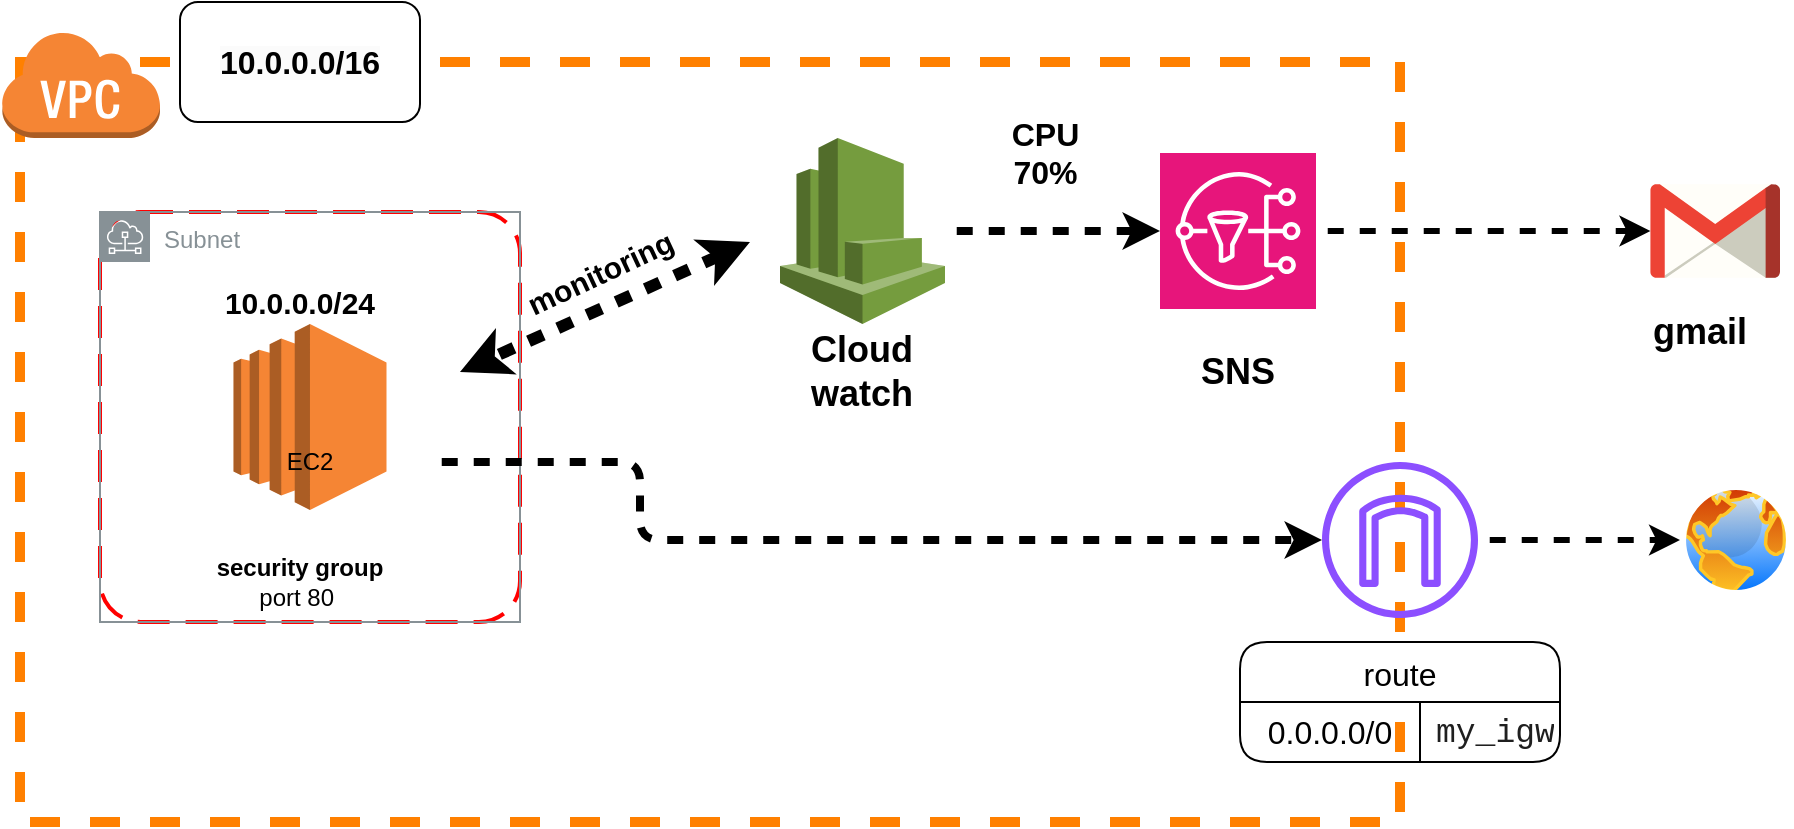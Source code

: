 <mxfile version="22.1.15" type="device">
  <diagram name="Page-1" id="UkQz-K3-Ng5MJIFt3Bnw">
    <mxGraphModel dx="1221" dy="633" grid="1" gridSize="10" guides="1" tooltips="1" connect="1" arrows="1" fold="1" page="1" pageScale="1" pageWidth="850" pageHeight="1100" math="0" shadow="0">
      <root>
        <mxCell id="0" />
        <mxCell id="1" parent="0" />
        <mxCell id="DBelFD7_ssL32Xt0eP05-1" value="VPC" style="points=[[0,0],[0.25,0],[0.5,0],[0.75,0],[1,0],[1,0.25],[1,0.5],[1,0.75],[1,1],[0.75,1],[0.5,1],[0.25,1],[0,1],[0,0.75],[0,0.5],[0,0.25]];outlineConnect=0;gradientColor=none;html=1;whiteSpace=wrap;fontSize=12;fontStyle=0;container=1;pointerEvents=0;collapsible=0;recursiveResize=0;shape=mxgraph.aws4.group;grIcon=mxgraph.aws4.group_vpc2;strokeColor=#FF8000;fillColor=none;verticalAlign=top;align=left;spacingLeft=30;fontColor=#AAB7B8;dashed=1;rounded=1;strokeWidth=5;" vertex="1" parent="1">
          <mxGeometry x="60" y="650" width="690" height="380" as="geometry" />
        </mxCell>
        <mxCell id="DBelFD7_ssL32Xt0eP05-8" value="" style="rounded=1;arcSize=10;dashed=1;strokeColor=#ff0000;fillColor=none;gradientColor=none;dashPattern=8 4;strokeWidth=2;" vertex="1" parent="DBelFD7_ssL32Xt0eP05-1">
          <mxGeometry x="40" y="75" width="210" height="205" as="geometry" />
        </mxCell>
        <mxCell id="DBelFD7_ssL32Xt0eP05-6" value="Subnet" style="outlineConnect=0;gradientColor=none;html=1;whiteSpace=wrap;fontSize=12;fontStyle=0;shape=mxgraph.aws4.group;grIcon=mxgraph.aws4.group_subnet;strokeColor=#879196;fillColor=none;verticalAlign=top;align=left;spacingLeft=30;fontColor=#879196;dashed=0;rounded=1;" vertex="1" parent="DBelFD7_ssL32Xt0eP05-1">
          <mxGeometry x="40" y="75" width="210" height="205" as="geometry" />
        </mxCell>
        <mxCell id="DBelFD7_ssL32Xt0eP05-7" value="" style="outlineConnect=0;dashed=0;verticalLabelPosition=bottom;verticalAlign=top;align=center;html=1;shape=mxgraph.aws3.ec2;fillColor=#F58534;gradientColor=none;rounded=1;" vertex="1" parent="DBelFD7_ssL32Xt0eP05-1">
          <mxGeometry x="106.75" y="131" width="76.5" height="93" as="geometry" />
        </mxCell>
        <mxCell id="DBelFD7_ssL32Xt0eP05-9" value="EC2" style="rounded=1;whiteSpace=wrap;html=1;gradientColor=none;fillColor=none;strokeColor=none;" vertex="1" parent="DBelFD7_ssL32Xt0eP05-1">
          <mxGeometry x="85" y="170" width="120" height="60" as="geometry" />
        </mxCell>
        <mxCell id="DBelFD7_ssL32Xt0eP05-11" value="&lt;font style=&quot;font-size: 15px;&quot;&gt;&lt;b&gt;10.0.0.0/24&lt;br&gt;&lt;/b&gt;&lt;/font&gt;" style="rounded=1;whiteSpace=wrap;html=1;gradientColor=none;fillColor=none;strokeColor=none;" vertex="1" parent="DBelFD7_ssL32Xt0eP05-1">
          <mxGeometry x="80" y="90" width="120" height="60" as="geometry" />
        </mxCell>
        <mxCell id="DBelFD7_ssL32Xt0eP05-12" value="&lt;font style=&quot;&quot;&gt;&lt;b&gt;security group&lt;br&gt;&lt;/b&gt;port 80&amp;nbsp;&lt;br&gt;&lt;/font&gt;" style="rounded=1;whiteSpace=wrap;html=1;gradientColor=none;fillColor=none;strokeColor=none;arcSize=0;" vertex="1" parent="DBelFD7_ssL32Xt0eP05-1">
          <mxGeometry x="80" y="230" width="120" height="60" as="geometry" />
        </mxCell>
        <mxCell id="DBelFD7_ssL32Xt0eP05-43" style="edgeStyle=orthogonalEdgeStyle;rounded=1;orthogonalLoop=1;jettySize=auto;html=1;strokeWidth=4;flowAnimation=1;" edge="1" parent="DBelFD7_ssL32Xt0eP05-1" source="DBelFD7_ssL32Xt0eP05-28" target="DBelFD7_ssL32Xt0eP05-29">
          <mxGeometry relative="1" as="geometry" />
        </mxCell>
        <mxCell id="DBelFD7_ssL32Xt0eP05-28" value="" style="outlineConnect=0;dashed=0;verticalLabelPosition=bottom;verticalAlign=top;align=center;html=1;shape=mxgraph.aws3.cloudwatch;fillColor=#759C3E;gradientColor=none;rounded=1;" vertex="1" parent="DBelFD7_ssL32Xt0eP05-1">
          <mxGeometry x="380" y="38" width="82.5" height="93" as="geometry" />
        </mxCell>
        <mxCell id="DBelFD7_ssL32Xt0eP05-29" value="" style="points=[[0,0,0],[0.25,0,0],[0.5,0,0],[0.75,0,0],[1,0,0],[0,1,0],[0.25,1,0],[0.5,1,0],[0.75,1,0],[1,1,0],[0,0.25,0],[0,0.5,0],[0,0.75,0],[1,0.25,0],[1,0.5,0],[1,0.75,0]];outlineConnect=0;fontColor=#232F3E;fillColor=#E7157B;strokeColor=#ffffff;dashed=0;verticalLabelPosition=bottom;verticalAlign=top;align=center;html=1;fontSize=12;fontStyle=0;aspect=fixed;shape=mxgraph.aws4.resourceIcon;resIcon=mxgraph.aws4.sns;rounded=1;" vertex="1" parent="DBelFD7_ssL32Xt0eP05-1">
          <mxGeometry x="570" y="45.5" width="78" height="78" as="geometry" />
        </mxCell>
        <mxCell id="DBelFD7_ssL32Xt0eP05-41" value="" style="endArrow=classic;startArrow=classic;html=1;rounded=1;exitX=1;exitY=0.25;exitDx=0;exitDy=0;strokeWidth=6;flowAnimation=1;" edge="1" parent="DBelFD7_ssL32Xt0eP05-1">
          <mxGeometry width="50" height="50" relative="1" as="geometry">
            <mxPoint x="220" y="155" as="sourcePoint" />
            <mxPoint x="365" y="90" as="targetPoint" />
          </mxGeometry>
        </mxCell>
        <mxCell id="DBelFD7_ssL32Xt0eP05-45" value="&lt;font style=&quot;font-size: 18px;&quot;&gt;&lt;b&gt;SNS&lt;/b&gt;&lt;/font&gt;" style="text;html=1;strokeColor=none;fillColor=none;align=center;verticalAlign=middle;whiteSpace=wrap;rounded=1;" vertex="1" parent="DBelFD7_ssL32Xt0eP05-1">
          <mxGeometry x="579" y="140" width="60" height="30" as="geometry" />
        </mxCell>
        <mxCell id="DBelFD7_ssL32Xt0eP05-46" value="&lt;font style=&quot;font-size: 18px;&quot;&gt;&lt;b&gt;Cloud&lt;br&gt;watch&lt;br&gt;&lt;/b&gt;&lt;/font&gt;" style="text;html=1;strokeColor=none;fillColor=none;align=center;verticalAlign=middle;whiteSpace=wrap;rounded=1;" vertex="1" parent="DBelFD7_ssL32Xt0eP05-1">
          <mxGeometry x="391.25" y="140" width="60" height="30" as="geometry" />
        </mxCell>
        <mxCell id="DBelFD7_ssL32Xt0eP05-47" value="&lt;b&gt;&lt;font style=&quot;font-size: 15px;&quot;&gt;monitoring&lt;/font&gt;&lt;/b&gt;" style="text;html=1;strokeColor=none;fillColor=none;align=center;verticalAlign=middle;whiteSpace=wrap;rounded=1;rotation=-25;" vertex="1" parent="DBelFD7_ssL32Xt0eP05-1">
          <mxGeometry x="260" y="90" width="60" height="30" as="geometry" />
        </mxCell>
        <mxCell id="DBelFD7_ssL32Xt0eP05-48" value="CPU &#xa;70% " style="text;whiteSpace=wrap;align=center;fontSize=16;fontStyle=1;rounded=1;" vertex="1" parent="DBelFD7_ssL32Xt0eP05-1">
          <mxGeometry x="470" y="20" width="90" height="40" as="geometry" />
        </mxCell>
        <mxCell id="DBelFD7_ssL32Xt0eP05-49" value="" style="outlineConnect=0;dashed=0;verticalLabelPosition=bottom;verticalAlign=top;align=center;html=1;shape=mxgraph.aws3.virtual_private_cloud;fillColor=#F58534;gradientColor=none;rounded=1;" vertex="1" parent="DBelFD7_ssL32Xt0eP05-1">
          <mxGeometry x="-9.5" y="-16" width="79.5" height="54" as="geometry" />
        </mxCell>
        <mxCell id="DBelFD7_ssL32Xt0eP05-36" value="" style="edgeStyle=orthogonalEdgeStyle;rounded=1;orthogonalLoop=1;jettySize=auto;html=1;strokeWidth=3;shadow=0;flowAnimation=1;" edge="1" parent="1" source="DBelFD7_ssL32Xt0eP05-3" target="DBelFD7_ssL32Xt0eP05-31">
          <mxGeometry relative="1" as="geometry" />
        </mxCell>
        <mxCell id="DBelFD7_ssL32Xt0eP05-18" value="route" style="shape=table;startSize=30;container=1;collapsible=0;childLayout=tableLayout;fixedRows=1;rowLines=0;fontStyle=0;strokeColor=default;fontSize=16;rounded=1;" vertex="1" parent="1">
          <mxGeometry x="670" y="940" width="160" height="60" as="geometry" />
        </mxCell>
        <mxCell id="DBelFD7_ssL32Xt0eP05-19" value="" style="shape=tableRow;horizontal=0;startSize=0;swimlaneHead=0;swimlaneBody=0;top=0;left=0;bottom=0;right=0;collapsible=0;dropTarget=0;fillColor=none;points=[[0,0.5],[1,0.5]];portConstraint=eastwest;strokeColor=inherit;fontSize=16;rounded=1;" vertex="1" parent="DBelFD7_ssL32Xt0eP05-18">
          <mxGeometry y="30" width="160" height="30" as="geometry" />
        </mxCell>
        <mxCell id="DBelFD7_ssL32Xt0eP05-20" value="0.0.0.0/0" style="shape=partialRectangle;html=1;whiteSpace=wrap;connectable=0;fillColor=none;top=0;left=0;bottom=0;right=0;overflow=hidden;pointerEvents=1;strokeColor=inherit;fontSize=16;rounded=1;" vertex="1" parent="DBelFD7_ssL32Xt0eP05-19">
          <mxGeometry width="90" height="30" as="geometry">
            <mxRectangle width="90" height="30" as="alternateBounds" />
          </mxGeometry>
        </mxCell>
        <mxCell id="DBelFD7_ssL32Xt0eP05-21" value="&lt;div style=&quot;font-family: Consolas, &amp;quot;Courier New&amp;quot;, monospace; font-size: 16.5px; line-height: 22px;&quot;&gt;&lt;font style=&quot;background-color: rgb(255, 255, 255);&quot; color=&quot;#1f1f1f&quot;&gt;my_igw&lt;/font&gt;&lt;/div&gt;" style="shape=partialRectangle;html=1;whiteSpace=wrap;connectable=0;fillColor=none;top=0;left=0;bottom=0;right=0;align=left;spacingLeft=6;overflow=hidden;strokeColor=inherit;fontSize=16;rounded=1;" vertex="1" parent="DBelFD7_ssL32Xt0eP05-19">
          <mxGeometry x="90" width="70" height="30" as="geometry">
            <mxRectangle width="70" height="30" as="alternateBounds" />
          </mxGeometry>
        </mxCell>
        <mxCell id="DBelFD7_ssL32Xt0eP05-30" value="" style="dashed=0;outlineConnect=0;html=1;align=center;labelPosition=center;verticalLabelPosition=bottom;verticalAlign=top;shape=mxgraph.weblogos.gmail;rounded=1;" vertex="1" parent="1">
          <mxGeometry x="875.2" y="711.1" width="64.8" height="46.8" as="geometry" />
        </mxCell>
        <mxCell id="DBelFD7_ssL32Xt0eP05-31" value="" style="image;aspect=fixed;perimeter=ellipsePerimeter;html=1;align=center;shadow=0;dashed=0;spacingTop=3;image=img/lib/active_directory/internet_globe.svg;rounded=1;" vertex="1" parent="1">
          <mxGeometry x="890" y="861" width="56" height="56" as="geometry" />
        </mxCell>
        <mxCell id="DBelFD7_ssL32Xt0eP05-39" style="edgeStyle=orthogonalEdgeStyle;rounded=1;orthogonalLoop=1;jettySize=auto;html=1;strokeWidth=3;shadow=0;flowAnimation=1;" edge="1" parent="1" source="DBelFD7_ssL32Xt0eP05-29" target="DBelFD7_ssL32Xt0eP05-30">
          <mxGeometry relative="1" as="geometry" />
        </mxCell>
        <mxCell id="DBelFD7_ssL32Xt0eP05-40" style="edgeStyle=orthogonalEdgeStyle;rounded=1;orthogonalLoop=1;jettySize=auto;html=1;strokeWidth=4;shadow=0;flowAnimation=1;ignoreEdge=0;orthogonal=0;snapToPoint=0;startFill=1;" edge="1" parent="1" source="DBelFD7_ssL32Xt0eP05-9" target="DBelFD7_ssL32Xt0eP05-3">
          <mxGeometry relative="1" as="geometry">
            <Array as="points">
              <mxPoint x="370" y="850" />
              <mxPoint x="370" y="889" />
            </Array>
          </mxGeometry>
        </mxCell>
        <mxCell id="DBelFD7_ssL32Xt0eP05-44" value="&lt;font style=&quot;font-size: 18px;&quot;&gt;&lt;b&gt;gmail&lt;/b&gt;&lt;/font&gt;" style="text;html=1;strokeColor=none;fillColor=none;align=center;verticalAlign=middle;whiteSpace=wrap;rounded=1;" vertex="1" parent="1">
          <mxGeometry x="870" y="770" width="60" height="30" as="geometry" />
        </mxCell>
        <mxCell id="DBelFD7_ssL32Xt0eP05-3" value="" style="outlineConnect=0;fontColor=#232F3E;gradientColor=none;fillColor=#8C4FFF;strokeColor=none;dashed=0;verticalLabelPosition=bottom;verticalAlign=top;align=center;html=1;fontSize=12;fontStyle=0;aspect=fixed;pointerEvents=1;shape=mxgraph.aws4.internet_gateway;rounded=1;" vertex="1" parent="1">
          <mxGeometry x="711" y="850" width="78" height="78" as="geometry" />
        </mxCell>
        <mxCell id="DBelFD7_ssL32Xt0eP05-50" value="&lt;b style=&quot;font-size: 16px;&quot;&gt;&lt;span style=&quot;color: rgb(0, 0, 0); font-family: Helvetica; font-style: normal; font-variant-ligatures: normal; font-variant-caps: normal; letter-spacing: normal; orphans: 2; text-align: center; text-indent: 0px; text-transform: none; widows: 2; word-spacing: 0px; -webkit-text-stroke-width: 0px; background-color: rgb(251, 251, 251); text-decoration-thickness: initial; text-decoration-style: initial; text-decoration-color: initial; float: none; display: inline !important;&quot;&gt;10.0.0.0/16&lt;/span&gt;&lt;br&gt;&lt;/b&gt;" style="rounded=1;whiteSpace=wrap;html=1;" vertex="1" parent="1">
          <mxGeometry x="140" y="620" width="120" height="60" as="geometry" />
        </mxCell>
      </root>
    </mxGraphModel>
  </diagram>
</mxfile>
